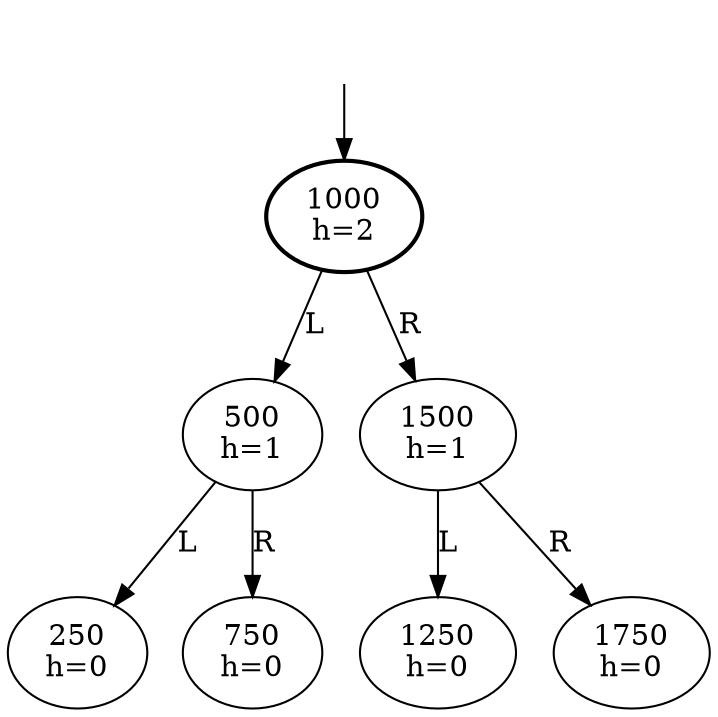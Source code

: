 digraph {
  DUMMY [style=invis];
  DUMMY -> 1000;
  1000 [penwidth=2];

  1000 [label="1000\nh=2"];

  1000 -> 500 [label="L"];
  500 [label="500\nh=1"];

  500 -> 250 [label="L"];
  250 [label="250\nh=0"];



  500 -> 750 [label="R"];
  750 [label="750\nh=0"];



  1000 -> 1500 [label="R"];
  1500 [label="1500\nh=1"];

  1500 -> 1250 [label="L"];
  1250 [label="1250\nh=0"];



  1500 -> 1750 [label="R"];
  1750 [label="1750\nh=0"];



}

